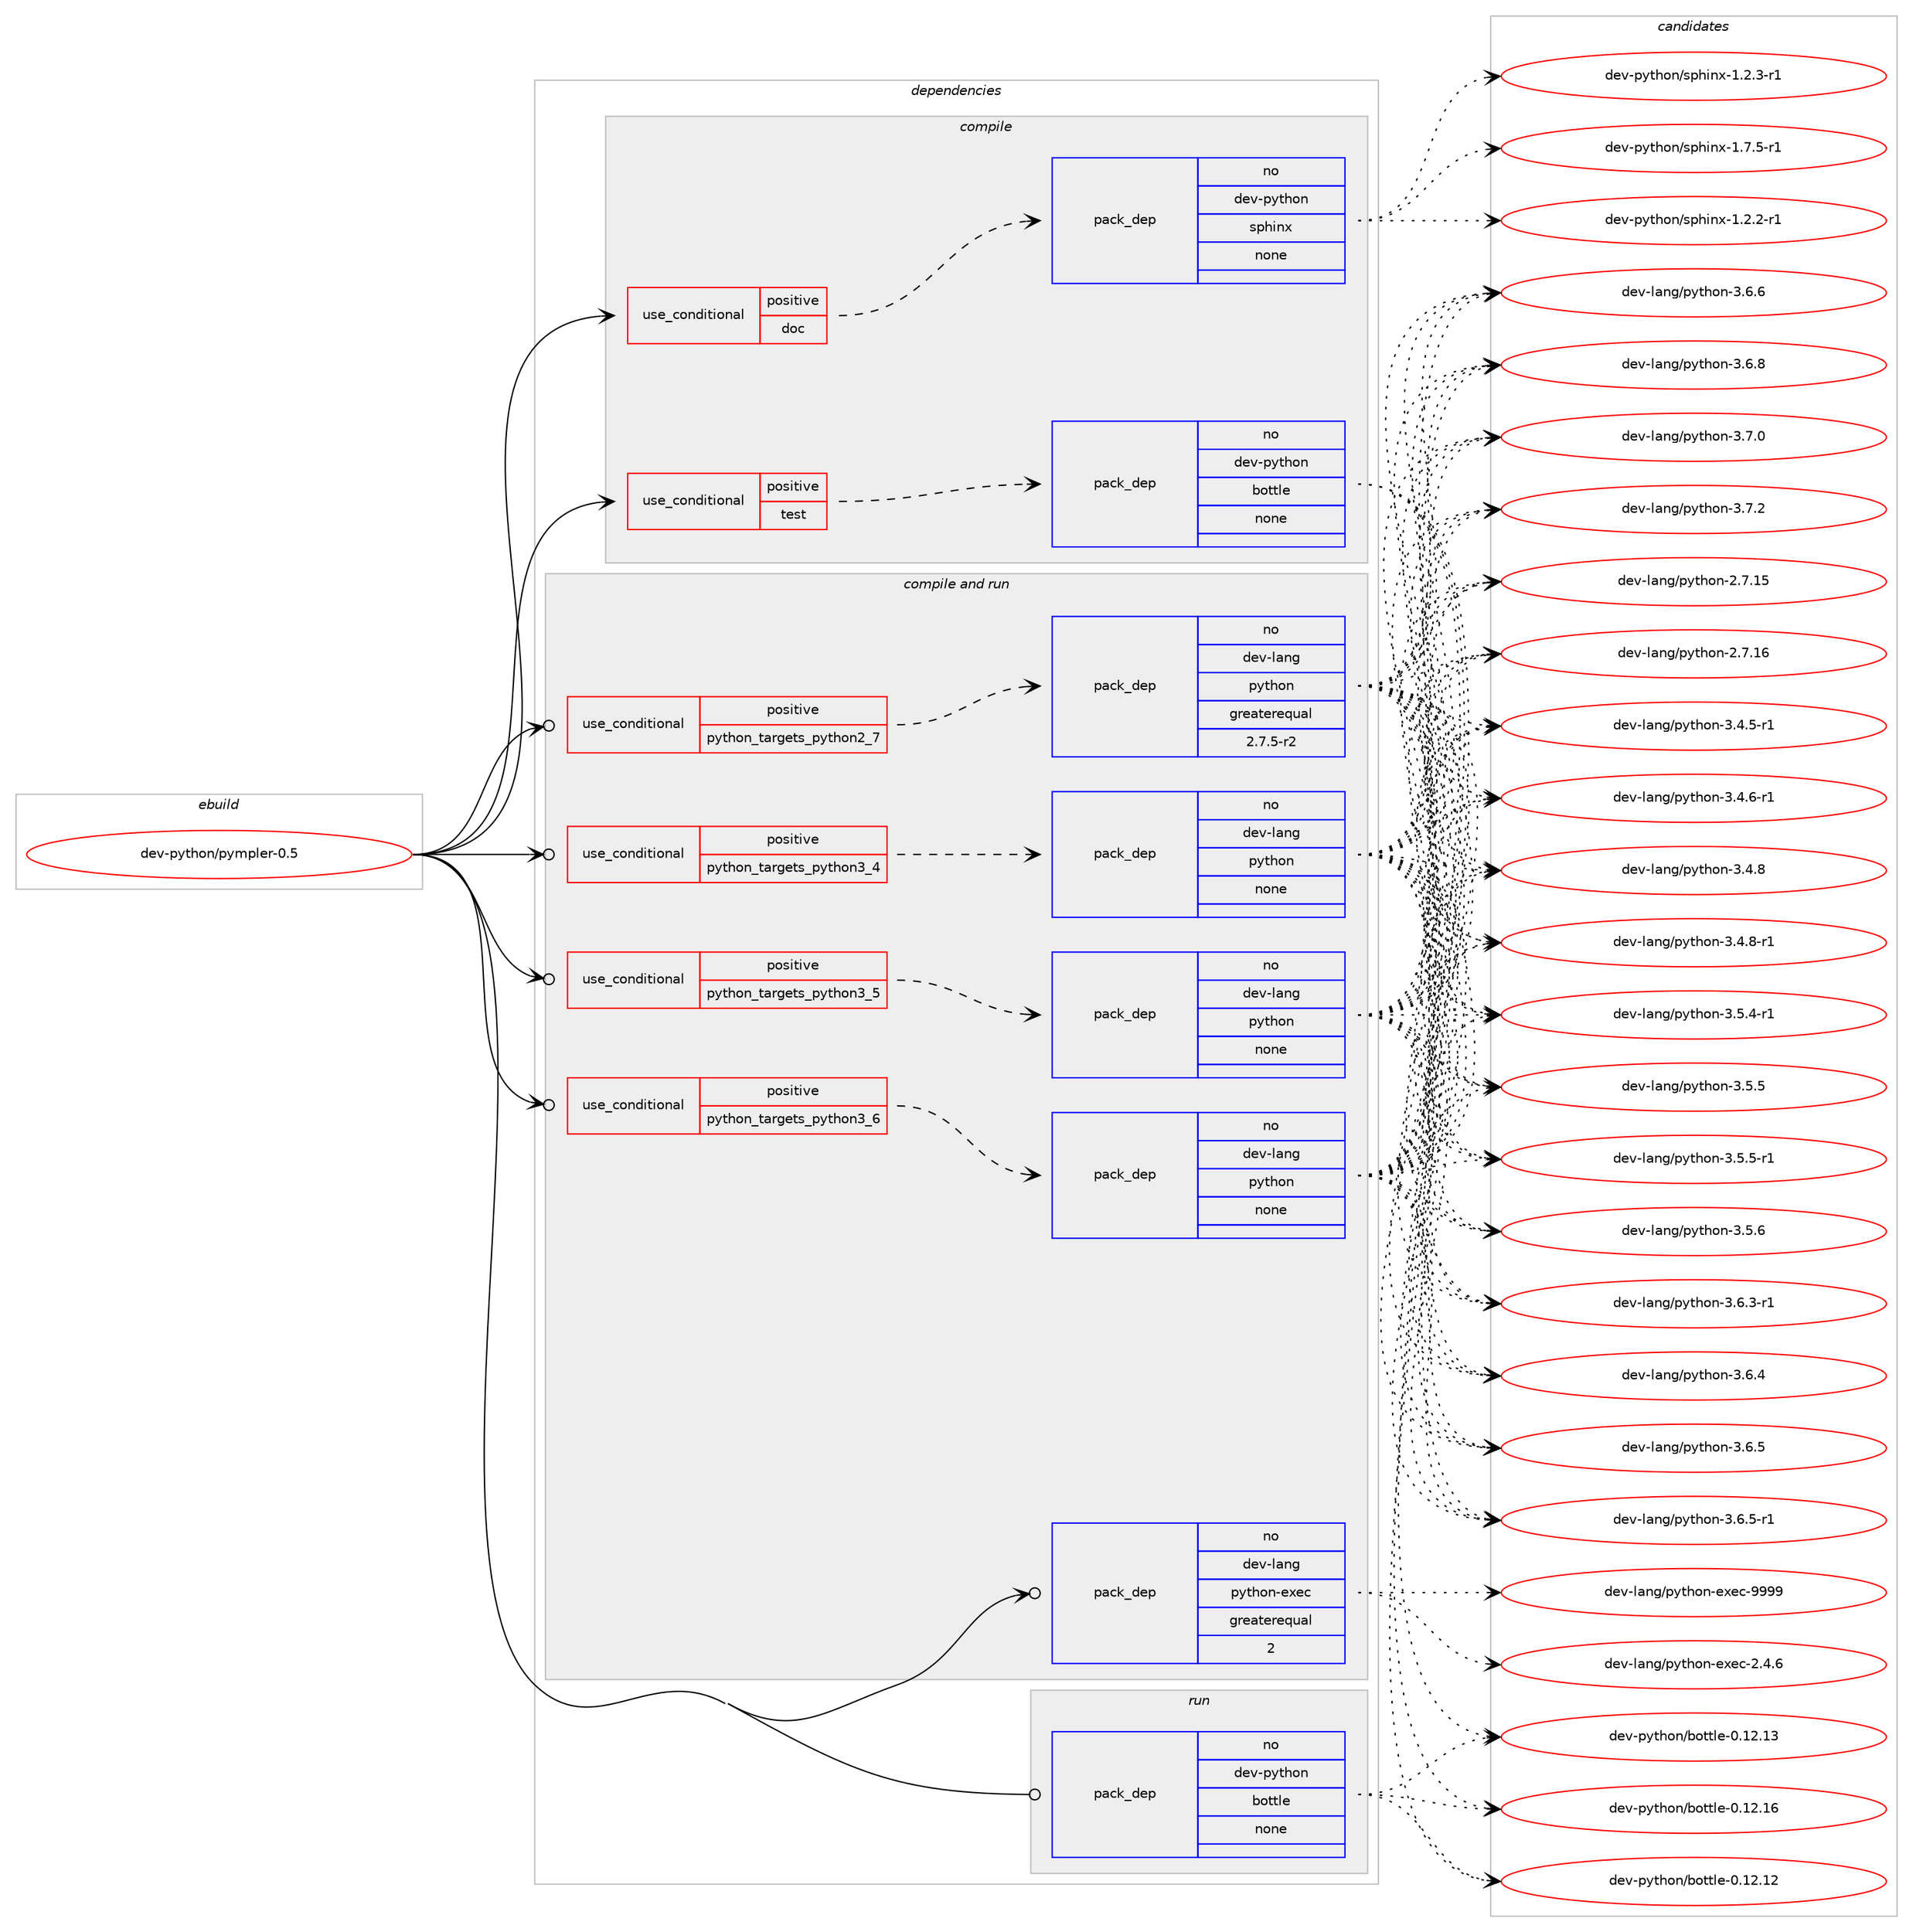 digraph prolog {

# *************
# Graph options
# *************

newrank=true;
concentrate=true;
compound=true;
graph [rankdir=LR,fontname=Helvetica,fontsize=10,ranksep=1.5];#, ranksep=2.5, nodesep=0.2];
edge  [arrowhead=vee];
node  [fontname=Helvetica,fontsize=10];

# **********
# The ebuild
# **********

subgraph cluster_leftcol {
color=gray;
rank=same;
label=<<i>ebuild</i>>;
id [label="dev-python/pympler-0.5", color=red, width=4, href="../dev-python/pympler-0.5.svg"];
}

# ****************
# The dependencies
# ****************

subgraph cluster_midcol {
color=gray;
label=<<i>dependencies</i>>;
subgraph cluster_compile {
fillcolor="#eeeeee";
style=filled;
label=<<i>compile</i>>;
subgraph cond381231 {
dependency1430562 [label=<<TABLE BORDER="0" CELLBORDER="1" CELLSPACING="0" CELLPADDING="4"><TR><TD ROWSPAN="3" CELLPADDING="10">use_conditional</TD></TR><TR><TD>positive</TD></TR><TR><TD>doc</TD></TR></TABLE>>, shape=none, color=red];
subgraph pack1026009 {
dependency1430563 [label=<<TABLE BORDER="0" CELLBORDER="1" CELLSPACING="0" CELLPADDING="4" WIDTH="220"><TR><TD ROWSPAN="6" CELLPADDING="30">pack_dep</TD></TR><TR><TD WIDTH="110">no</TD></TR><TR><TD>dev-python</TD></TR><TR><TD>sphinx</TD></TR><TR><TD>none</TD></TR><TR><TD></TD></TR></TABLE>>, shape=none, color=blue];
}
dependency1430562:e -> dependency1430563:w [weight=20,style="dashed",arrowhead="vee"];
}
id:e -> dependency1430562:w [weight=20,style="solid",arrowhead="vee"];
subgraph cond381232 {
dependency1430564 [label=<<TABLE BORDER="0" CELLBORDER="1" CELLSPACING="0" CELLPADDING="4"><TR><TD ROWSPAN="3" CELLPADDING="10">use_conditional</TD></TR><TR><TD>positive</TD></TR><TR><TD>test</TD></TR></TABLE>>, shape=none, color=red];
subgraph pack1026010 {
dependency1430565 [label=<<TABLE BORDER="0" CELLBORDER="1" CELLSPACING="0" CELLPADDING="4" WIDTH="220"><TR><TD ROWSPAN="6" CELLPADDING="30">pack_dep</TD></TR><TR><TD WIDTH="110">no</TD></TR><TR><TD>dev-python</TD></TR><TR><TD>bottle</TD></TR><TR><TD>none</TD></TR><TR><TD></TD></TR></TABLE>>, shape=none, color=blue];
}
dependency1430564:e -> dependency1430565:w [weight=20,style="dashed",arrowhead="vee"];
}
id:e -> dependency1430564:w [weight=20,style="solid",arrowhead="vee"];
}
subgraph cluster_compileandrun {
fillcolor="#eeeeee";
style=filled;
label=<<i>compile and run</i>>;
subgraph cond381233 {
dependency1430566 [label=<<TABLE BORDER="0" CELLBORDER="1" CELLSPACING="0" CELLPADDING="4"><TR><TD ROWSPAN="3" CELLPADDING="10">use_conditional</TD></TR><TR><TD>positive</TD></TR><TR><TD>python_targets_python2_7</TD></TR></TABLE>>, shape=none, color=red];
subgraph pack1026011 {
dependency1430567 [label=<<TABLE BORDER="0" CELLBORDER="1" CELLSPACING="0" CELLPADDING="4" WIDTH="220"><TR><TD ROWSPAN="6" CELLPADDING="30">pack_dep</TD></TR><TR><TD WIDTH="110">no</TD></TR><TR><TD>dev-lang</TD></TR><TR><TD>python</TD></TR><TR><TD>greaterequal</TD></TR><TR><TD>2.7.5-r2</TD></TR></TABLE>>, shape=none, color=blue];
}
dependency1430566:e -> dependency1430567:w [weight=20,style="dashed",arrowhead="vee"];
}
id:e -> dependency1430566:w [weight=20,style="solid",arrowhead="odotvee"];
subgraph cond381234 {
dependency1430568 [label=<<TABLE BORDER="0" CELLBORDER="1" CELLSPACING="0" CELLPADDING="4"><TR><TD ROWSPAN="3" CELLPADDING="10">use_conditional</TD></TR><TR><TD>positive</TD></TR><TR><TD>python_targets_python3_4</TD></TR></TABLE>>, shape=none, color=red];
subgraph pack1026012 {
dependency1430569 [label=<<TABLE BORDER="0" CELLBORDER="1" CELLSPACING="0" CELLPADDING="4" WIDTH="220"><TR><TD ROWSPAN="6" CELLPADDING="30">pack_dep</TD></TR><TR><TD WIDTH="110">no</TD></TR><TR><TD>dev-lang</TD></TR><TR><TD>python</TD></TR><TR><TD>none</TD></TR><TR><TD></TD></TR></TABLE>>, shape=none, color=blue];
}
dependency1430568:e -> dependency1430569:w [weight=20,style="dashed",arrowhead="vee"];
}
id:e -> dependency1430568:w [weight=20,style="solid",arrowhead="odotvee"];
subgraph cond381235 {
dependency1430570 [label=<<TABLE BORDER="0" CELLBORDER="1" CELLSPACING="0" CELLPADDING="4"><TR><TD ROWSPAN="3" CELLPADDING="10">use_conditional</TD></TR><TR><TD>positive</TD></TR><TR><TD>python_targets_python3_5</TD></TR></TABLE>>, shape=none, color=red];
subgraph pack1026013 {
dependency1430571 [label=<<TABLE BORDER="0" CELLBORDER="1" CELLSPACING="0" CELLPADDING="4" WIDTH="220"><TR><TD ROWSPAN="6" CELLPADDING="30">pack_dep</TD></TR><TR><TD WIDTH="110">no</TD></TR><TR><TD>dev-lang</TD></TR><TR><TD>python</TD></TR><TR><TD>none</TD></TR><TR><TD></TD></TR></TABLE>>, shape=none, color=blue];
}
dependency1430570:e -> dependency1430571:w [weight=20,style="dashed",arrowhead="vee"];
}
id:e -> dependency1430570:w [weight=20,style="solid",arrowhead="odotvee"];
subgraph cond381236 {
dependency1430572 [label=<<TABLE BORDER="0" CELLBORDER="1" CELLSPACING="0" CELLPADDING="4"><TR><TD ROWSPAN="3" CELLPADDING="10">use_conditional</TD></TR><TR><TD>positive</TD></TR><TR><TD>python_targets_python3_6</TD></TR></TABLE>>, shape=none, color=red];
subgraph pack1026014 {
dependency1430573 [label=<<TABLE BORDER="0" CELLBORDER="1" CELLSPACING="0" CELLPADDING="4" WIDTH="220"><TR><TD ROWSPAN="6" CELLPADDING="30">pack_dep</TD></TR><TR><TD WIDTH="110">no</TD></TR><TR><TD>dev-lang</TD></TR><TR><TD>python</TD></TR><TR><TD>none</TD></TR><TR><TD></TD></TR></TABLE>>, shape=none, color=blue];
}
dependency1430572:e -> dependency1430573:w [weight=20,style="dashed",arrowhead="vee"];
}
id:e -> dependency1430572:w [weight=20,style="solid",arrowhead="odotvee"];
subgraph pack1026015 {
dependency1430574 [label=<<TABLE BORDER="0" CELLBORDER="1" CELLSPACING="0" CELLPADDING="4" WIDTH="220"><TR><TD ROWSPAN="6" CELLPADDING="30">pack_dep</TD></TR><TR><TD WIDTH="110">no</TD></TR><TR><TD>dev-lang</TD></TR><TR><TD>python-exec</TD></TR><TR><TD>greaterequal</TD></TR><TR><TD>2</TD></TR></TABLE>>, shape=none, color=blue];
}
id:e -> dependency1430574:w [weight=20,style="solid",arrowhead="odotvee"];
}
subgraph cluster_run {
fillcolor="#eeeeee";
style=filled;
label=<<i>run</i>>;
subgraph pack1026016 {
dependency1430575 [label=<<TABLE BORDER="0" CELLBORDER="1" CELLSPACING="0" CELLPADDING="4" WIDTH="220"><TR><TD ROWSPAN="6" CELLPADDING="30">pack_dep</TD></TR><TR><TD WIDTH="110">no</TD></TR><TR><TD>dev-python</TD></TR><TR><TD>bottle</TD></TR><TR><TD>none</TD></TR><TR><TD></TD></TR></TABLE>>, shape=none, color=blue];
}
id:e -> dependency1430575:w [weight=20,style="solid",arrowhead="odot"];
}
}

# **************
# The candidates
# **************

subgraph cluster_choices {
rank=same;
color=gray;
label=<<i>candidates</i>>;

subgraph choice1026009 {
color=black;
nodesep=1;
choice10010111845112121116104111110471151121041051101204549465046504511449 [label="dev-python/sphinx-1.2.2-r1", color=red, width=4,href="../dev-python/sphinx-1.2.2-r1.svg"];
choice10010111845112121116104111110471151121041051101204549465046514511449 [label="dev-python/sphinx-1.2.3-r1", color=red, width=4,href="../dev-python/sphinx-1.2.3-r1.svg"];
choice10010111845112121116104111110471151121041051101204549465546534511449 [label="dev-python/sphinx-1.7.5-r1", color=red, width=4,href="../dev-python/sphinx-1.7.5-r1.svg"];
dependency1430563:e -> choice10010111845112121116104111110471151121041051101204549465046504511449:w [style=dotted,weight="100"];
dependency1430563:e -> choice10010111845112121116104111110471151121041051101204549465046514511449:w [style=dotted,weight="100"];
dependency1430563:e -> choice10010111845112121116104111110471151121041051101204549465546534511449:w [style=dotted,weight="100"];
}
subgraph choice1026010 {
color=black;
nodesep=1;
choice1001011184511212111610411111047981111161161081014548464950464950 [label="dev-python/bottle-0.12.12", color=red, width=4,href="../dev-python/bottle-0.12.12.svg"];
choice1001011184511212111610411111047981111161161081014548464950464951 [label="dev-python/bottle-0.12.13", color=red, width=4,href="../dev-python/bottle-0.12.13.svg"];
choice1001011184511212111610411111047981111161161081014548464950464954 [label="dev-python/bottle-0.12.16", color=red, width=4,href="../dev-python/bottle-0.12.16.svg"];
dependency1430565:e -> choice1001011184511212111610411111047981111161161081014548464950464950:w [style=dotted,weight="100"];
dependency1430565:e -> choice1001011184511212111610411111047981111161161081014548464950464951:w [style=dotted,weight="100"];
dependency1430565:e -> choice1001011184511212111610411111047981111161161081014548464950464954:w [style=dotted,weight="100"];
}
subgraph choice1026011 {
color=black;
nodesep=1;
choice10010111845108971101034711212111610411111045504655464953 [label="dev-lang/python-2.7.15", color=red, width=4,href="../dev-lang/python-2.7.15.svg"];
choice10010111845108971101034711212111610411111045504655464954 [label="dev-lang/python-2.7.16", color=red, width=4,href="../dev-lang/python-2.7.16.svg"];
choice1001011184510897110103471121211161041111104551465246534511449 [label="dev-lang/python-3.4.5-r1", color=red, width=4,href="../dev-lang/python-3.4.5-r1.svg"];
choice1001011184510897110103471121211161041111104551465246544511449 [label="dev-lang/python-3.4.6-r1", color=red, width=4,href="../dev-lang/python-3.4.6-r1.svg"];
choice100101118451089711010347112121116104111110455146524656 [label="dev-lang/python-3.4.8", color=red, width=4,href="../dev-lang/python-3.4.8.svg"];
choice1001011184510897110103471121211161041111104551465246564511449 [label="dev-lang/python-3.4.8-r1", color=red, width=4,href="../dev-lang/python-3.4.8-r1.svg"];
choice1001011184510897110103471121211161041111104551465346524511449 [label="dev-lang/python-3.5.4-r1", color=red, width=4,href="../dev-lang/python-3.5.4-r1.svg"];
choice100101118451089711010347112121116104111110455146534653 [label="dev-lang/python-3.5.5", color=red, width=4,href="../dev-lang/python-3.5.5.svg"];
choice1001011184510897110103471121211161041111104551465346534511449 [label="dev-lang/python-3.5.5-r1", color=red, width=4,href="../dev-lang/python-3.5.5-r1.svg"];
choice100101118451089711010347112121116104111110455146534654 [label="dev-lang/python-3.5.6", color=red, width=4,href="../dev-lang/python-3.5.6.svg"];
choice1001011184510897110103471121211161041111104551465446514511449 [label="dev-lang/python-3.6.3-r1", color=red, width=4,href="../dev-lang/python-3.6.3-r1.svg"];
choice100101118451089711010347112121116104111110455146544652 [label="dev-lang/python-3.6.4", color=red, width=4,href="../dev-lang/python-3.6.4.svg"];
choice100101118451089711010347112121116104111110455146544653 [label="dev-lang/python-3.6.5", color=red, width=4,href="../dev-lang/python-3.6.5.svg"];
choice1001011184510897110103471121211161041111104551465446534511449 [label="dev-lang/python-3.6.5-r1", color=red, width=4,href="../dev-lang/python-3.6.5-r1.svg"];
choice100101118451089711010347112121116104111110455146544654 [label="dev-lang/python-3.6.6", color=red, width=4,href="../dev-lang/python-3.6.6.svg"];
choice100101118451089711010347112121116104111110455146544656 [label="dev-lang/python-3.6.8", color=red, width=4,href="../dev-lang/python-3.6.8.svg"];
choice100101118451089711010347112121116104111110455146554648 [label="dev-lang/python-3.7.0", color=red, width=4,href="../dev-lang/python-3.7.0.svg"];
choice100101118451089711010347112121116104111110455146554650 [label="dev-lang/python-3.7.2", color=red, width=4,href="../dev-lang/python-3.7.2.svg"];
dependency1430567:e -> choice10010111845108971101034711212111610411111045504655464953:w [style=dotted,weight="100"];
dependency1430567:e -> choice10010111845108971101034711212111610411111045504655464954:w [style=dotted,weight="100"];
dependency1430567:e -> choice1001011184510897110103471121211161041111104551465246534511449:w [style=dotted,weight="100"];
dependency1430567:e -> choice1001011184510897110103471121211161041111104551465246544511449:w [style=dotted,weight="100"];
dependency1430567:e -> choice100101118451089711010347112121116104111110455146524656:w [style=dotted,weight="100"];
dependency1430567:e -> choice1001011184510897110103471121211161041111104551465246564511449:w [style=dotted,weight="100"];
dependency1430567:e -> choice1001011184510897110103471121211161041111104551465346524511449:w [style=dotted,weight="100"];
dependency1430567:e -> choice100101118451089711010347112121116104111110455146534653:w [style=dotted,weight="100"];
dependency1430567:e -> choice1001011184510897110103471121211161041111104551465346534511449:w [style=dotted,weight="100"];
dependency1430567:e -> choice100101118451089711010347112121116104111110455146534654:w [style=dotted,weight="100"];
dependency1430567:e -> choice1001011184510897110103471121211161041111104551465446514511449:w [style=dotted,weight="100"];
dependency1430567:e -> choice100101118451089711010347112121116104111110455146544652:w [style=dotted,weight="100"];
dependency1430567:e -> choice100101118451089711010347112121116104111110455146544653:w [style=dotted,weight="100"];
dependency1430567:e -> choice1001011184510897110103471121211161041111104551465446534511449:w [style=dotted,weight="100"];
dependency1430567:e -> choice100101118451089711010347112121116104111110455146544654:w [style=dotted,weight="100"];
dependency1430567:e -> choice100101118451089711010347112121116104111110455146544656:w [style=dotted,weight="100"];
dependency1430567:e -> choice100101118451089711010347112121116104111110455146554648:w [style=dotted,weight="100"];
dependency1430567:e -> choice100101118451089711010347112121116104111110455146554650:w [style=dotted,weight="100"];
}
subgraph choice1026012 {
color=black;
nodesep=1;
choice10010111845108971101034711212111610411111045504655464953 [label="dev-lang/python-2.7.15", color=red, width=4,href="../dev-lang/python-2.7.15.svg"];
choice10010111845108971101034711212111610411111045504655464954 [label="dev-lang/python-2.7.16", color=red, width=4,href="../dev-lang/python-2.7.16.svg"];
choice1001011184510897110103471121211161041111104551465246534511449 [label="dev-lang/python-3.4.5-r1", color=red, width=4,href="../dev-lang/python-3.4.5-r1.svg"];
choice1001011184510897110103471121211161041111104551465246544511449 [label="dev-lang/python-3.4.6-r1", color=red, width=4,href="../dev-lang/python-3.4.6-r1.svg"];
choice100101118451089711010347112121116104111110455146524656 [label="dev-lang/python-3.4.8", color=red, width=4,href="../dev-lang/python-3.4.8.svg"];
choice1001011184510897110103471121211161041111104551465246564511449 [label="dev-lang/python-3.4.8-r1", color=red, width=4,href="../dev-lang/python-3.4.8-r1.svg"];
choice1001011184510897110103471121211161041111104551465346524511449 [label="dev-lang/python-3.5.4-r1", color=red, width=4,href="../dev-lang/python-3.5.4-r1.svg"];
choice100101118451089711010347112121116104111110455146534653 [label="dev-lang/python-3.5.5", color=red, width=4,href="../dev-lang/python-3.5.5.svg"];
choice1001011184510897110103471121211161041111104551465346534511449 [label="dev-lang/python-3.5.5-r1", color=red, width=4,href="../dev-lang/python-3.5.5-r1.svg"];
choice100101118451089711010347112121116104111110455146534654 [label="dev-lang/python-3.5.6", color=red, width=4,href="../dev-lang/python-3.5.6.svg"];
choice1001011184510897110103471121211161041111104551465446514511449 [label="dev-lang/python-3.6.3-r1", color=red, width=4,href="../dev-lang/python-3.6.3-r1.svg"];
choice100101118451089711010347112121116104111110455146544652 [label="dev-lang/python-3.6.4", color=red, width=4,href="../dev-lang/python-3.6.4.svg"];
choice100101118451089711010347112121116104111110455146544653 [label="dev-lang/python-3.6.5", color=red, width=4,href="../dev-lang/python-3.6.5.svg"];
choice1001011184510897110103471121211161041111104551465446534511449 [label="dev-lang/python-3.6.5-r1", color=red, width=4,href="../dev-lang/python-3.6.5-r1.svg"];
choice100101118451089711010347112121116104111110455146544654 [label="dev-lang/python-3.6.6", color=red, width=4,href="../dev-lang/python-3.6.6.svg"];
choice100101118451089711010347112121116104111110455146544656 [label="dev-lang/python-3.6.8", color=red, width=4,href="../dev-lang/python-3.6.8.svg"];
choice100101118451089711010347112121116104111110455146554648 [label="dev-lang/python-3.7.0", color=red, width=4,href="../dev-lang/python-3.7.0.svg"];
choice100101118451089711010347112121116104111110455146554650 [label="dev-lang/python-3.7.2", color=red, width=4,href="../dev-lang/python-3.7.2.svg"];
dependency1430569:e -> choice10010111845108971101034711212111610411111045504655464953:w [style=dotted,weight="100"];
dependency1430569:e -> choice10010111845108971101034711212111610411111045504655464954:w [style=dotted,weight="100"];
dependency1430569:e -> choice1001011184510897110103471121211161041111104551465246534511449:w [style=dotted,weight="100"];
dependency1430569:e -> choice1001011184510897110103471121211161041111104551465246544511449:w [style=dotted,weight="100"];
dependency1430569:e -> choice100101118451089711010347112121116104111110455146524656:w [style=dotted,weight="100"];
dependency1430569:e -> choice1001011184510897110103471121211161041111104551465246564511449:w [style=dotted,weight="100"];
dependency1430569:e -> choice1001011184510897110103471121211161041111104551465346524511449:w [style=dotted,weight="100"];
dependency1430569:e -> choice100101118451089711010347112121116104111110455146534653:w [style=dotted,weight="100"];
dependency1430569:e -> choice1001011184510897110103471121211161041111104551465346534511449:w [style=dotted,weight="100"];
dependency1430569:e -> choice100101118451089711010347112121116104111110455146534654:w [style=dotted,weight="100"];
dependency1430569:e -> choice1001011184510897110103471121211161041111104551465446514511449:w [style=dotted,weight="100"];
dependency1430569:e -> choice100101118451089711010347112121116104111110455146544652:w [style=dotted,weight="100"];
dependency1430569:e -> choice100101118451089711010347112121116104111110455146544653:w [style=dotted,weight="100"];
dependency1430569:e -> choice1001011184510897110103471121211161041111104551465446534511449:w [style=dotted,weight="100"];
dependency1430569:e -> choice100101118451089711010347112121116104111110455146544654:w [style=dotted,weight="100"];
dependency1430569:e -> choice100101118451089711010347112121116104111110455146544656:w [style=dotted,weight="100"];
dependency1430569:e -> choice100101118451089711010347112121116104111110455146554648:w [style=dotted,weight="100"];
dependency1430569:e -> choice100101118451089711010347112121116104111110455146554650:w [style=dotted,weight="100"];
}
subgraph choice1026013 {
color=black;
nodesep=1;
choice10010111845108971101034711212111610411111045504655464953 [label="dev-lang/python-2.7.15", color=red, width=4,href="../dev-lang/python-2.7.15.svg"];
choice10010111845108971101034711212111610411111045504655464954 [label="dev-lang/python-2.7.16", color=red, width=4,href="../dev-lang/python-2.7.16.svg"];
choice1001011184510897110103471121211161041111104551465246534511449 [label="dev-lang/python-3.4.5-r1", color=red, width=4,href="../dev-lang/python-3.4.5-r1.svg"];
choice1001011184510897110103471121211161041111104551465246544511449 [label="dev-lang/python-3.4.6-r1", color=red, width=4,href="../dev-lang/python-3.4.6-r1.svg"];
choice100101118451089711010347112121116104111110455146524656 [label="dev-lang/python-3.4.8", color=red, width=4,href="../dev-lang/python-3.4.8.svg"];
choice1001011184510897110103471121211161041111104551465246564511449 [label="dev-lang/python-3.4.8-r1", color=red, width=4,href="../dev-lang/python-3.4.8-r1.svg"];
choice1001011184510897110103471121211161041111104551465346524511449 [label="dev-lang/python-3.5.4-r1", color=red, width=4,href="../dev-lang/python-3.5.4-r1.svg"];
choice100101118451089711010347112121116104111110455146534653 [label="dev-lang/python-3.5.5", color=red, width=4,href="../dev-lang/python-3.5.5.svg"];
choice1001011184510897110103471121211161041111104551465346534511449 [label="dev-lang/python-3.5.5-r1", color=red, width=4,href="../dev-lang/python-3.5.5-r1.svg"];
choice100101118451089711010347112121116104111110455146534654 [label="dev-lang/python-3.5.6", color=red, width=4,href="../dev-lang/python-3.5.6.svg"];
choice1001011184510897110103471121211161041111104551465446514511449 [label="dev-lang/python-3.6.3-r1", color=red, width=4,href="../dev-lang/python-3.6.3-r1.svg"];
choice100101118451089711010347112121116104111110455146544652 [label="dev-lang/python-3.6.4", color=red, width=4,href="../dev-lang/python-3.6.4.svg"];
choice100101118451089711010347112121116104111110455146544653 [label="dev-lang/python-3.6.5", color=red, width=4,href="../dev-lang/python-3.6.5.svg"];
choice1001011184510897110103471121211161041111104551465446534511449 [label="dev-lang/python-3.6.5-r1", color=red, width=4,href="../dev-lang/python-3.6.5-r1.svg"];
choice100101118451089711010347112121116104111110455146544654 [label="dev-lang/python-3.6.6", color=red, width=4,href="../dev-lang/python-3.6.6.svg"];
choice100101118451089711010347112121116104111110455146544656 [label="dev-lang/python-3.6.8", color=red, width=4,href="../dev-lang/python-3.6.8.svg"];
choice100101118451089711010347112121116104111110455146554648 [label="dev-lang/python-3.7.0", color=red, width=4,href="../dev-lang/python-3.7.0.svg"];
choice100101118451089711010347112121116104111110455146554650 [label="dev-lang/python-3.7.2", color=red, width=4,href="../dev-lang/python-3.7.2.svg"];
dependency1430571:e -> choice10010111845108971101034711212111610411111045504655464953:w [style=dotted,weight="100"];
dependency1430571:e -> choice10010111845108971101034711212111610411111045504655464954:w [style=dotted,weight="100"];
dependency1430571:e -> choice1001011184510897110103471121211161041111104551465246534511449:w [style=dotted,weight="100"];
dependency1430571:e -> choice1001011184510897110103471121211161041111104551465246544511449:w [style=dotted,weight="100"];
dependency1430571:e -> choice100101118451089711010347112121116104111110455146524656:w [style=dotted,weight="100"];
dependency1430571:e -> choice1001011184510897110103471121211161041111104551465246564511449:w [style=dotted,weight="100"];
dependency1430571:e -> choice1001011184510897110103471121211161041111104551465346524511449:w [style=dotted,weight="100"];
dependency1430571:e -> choice100101118451089711010347112121116104111110455146534653:w [style=dotted,weight="100"];
dependency1430571:e -> choice1001011184510897110103471121211161041111104551465346534511449:w [style=dotted,weight="100"];
dependency1430571:e -> choice100101118451089711010347112121116104111110455146534654:w [style=dotted,weight="100"];
dependency1430571:e -> choice1001011184510897110103471121211161041111104551465446514511449:w [style=dotted,weight="100"];
dependency1430571:e -> choice100101118451089711010347112121116104111110455146544652:w [style=dotted,weight="100"];
dependency1430571:e -> choice100101118451089711010347112121116104111110455146544653:w [style=dotted,weight="100"];
dependency1430571:e -> choice1001011184510897110103471121211161041111104551465446534511449:w [style=dotted,weight="100"];
dependency1430571:e -> choice100101118451089711010347112121116104111110455146544654:w [style=dotted,weight="100"];
dependency1430571:e -> choice100101118451089711010347112121116104111110455146544656:w [style=dotted,weight="100"];
dependency1430571:e -> choice100101118451089711010347112121116104111110455146554648:w [style=dotted,weight="100"];
dependency1430571:e -> choice100101118451089711010347112121116104111110455146554650:w [style=dotted,weight="100"];
}
subgraph choice1026014 {
color=black;
nodesep=1;
choice10010111845108971101034711212111610411111045504655464953 [label="dev-lang/python-2.7.15", color=red, width=4,href="../dev-lang/python-2.7.15.svg"];
choice10010111845108971101034711212111610411111045504655464954 [label="dev-lang/python-2.7.16", color=red, width=4,href="../dev-lang/python-2.7.16.svg"];
choice1001011184510897110103471121211161041111104551465246534511449 [label="dev-lang/python-3.4.5-r1", color=red, width=4,href="../dev-lang/python-3.4.5-r1.svg"];
choice1001011184510897110103471121211161041111104551465246544511449 [label="dev-lang/python-3.4.6-r1", color=red, width=4,href="../dev-lang/python-3.4.6-r1.svg"];
choice100101118451089711010347112121116104111110455146524656 [label="dev-lang/python-3.4.8", color=red, width=4,href="../dev-lang/python-3.4.8.svg"];
choice1001011184510897110103471121211161041111104551465246564511449 [label="dev-lang/python-3.4.8-r1", color=red, width=4,href="../dev-lang/python-3.4.8-r1.svg"];
choice1001011184510897110103471121211161041111104551465346524511449 [label="dev-lang/python-3.5.4-r1", color=red, width=4,href="../dev-lang/python-3.5.4-r1.svg"];
choice100101118451089711010347112121116104111110455146534653 [label="dev-lang/python-3.5.5", color=red, width=4,href="../dev-lang/python-3.5.5.svg"];
choice1001011184510897110103471121211161041111104551465346534511449 [label="dev-lang/python-3.5.5-r1", color=red, width=4,href="../dev-lang/python-3.5.5-r1.svg"];
choice100101118451089711010347112121116104111110455146534654 [label="dev-lang/python-3.5.6", color=red, width=4,href="../dev-lang/python-3.5.6.svg"];
choice1001011184510897110103471121211161041111104551465446514511449 [label="dev-lang/python-3.6.3-r1", color=red, width=4,href="../dev-lang/python-3.6.3-r1.svg"];
choice100101118451089711010347112121116104111110455146544652 [label="dev-lang/python-3.6.4", color=red, width=4,href="../dev-lang/python-3.6.4.svg"];
choice100101118451089711010347112121116104111110455146544653 [label="dev-lang/python-3.6.5", color=red, width=4,href="../dev-lang/python-3.6.5.svg"];
choice1001011184510897110103471121211161041111104551465446534511449 [label="dev-lang/python-3.6.5-r1", color=red, width=4,href="../dev-lang/python-3.6.5-r1.svg"];
choice100101118451089711010347112121116104111110455146544654 [label="dev-lang/python-3.6.6", color=red, width=4,href="../dev-lang/python-3.6.6.svg"];
choice100101118451089711010347112121116104111110455146544656 [label="dev-lang/python-3.6.8", color=red, width=4,href="../dev-lang/python-3.6.8.svg"];
choice100101118451089711010347112121116104111110455146554648 [label="dev-lang/python-3.7.0", color=red, width=4,href="../dev-lang/python-3.7.0.svg"];
choice100101118451089711010347112121116104111110455146554650 [label="dev-lang/python-3.7.2", color=red, width=4,href="../dev-lang/python-3.7.2.svg"];
dependency1430573:e -> choice10010111845108971101034711212111610411111045504655464953:w [style=dotted,weight="100"];
dependency1430573:e -> choice10010111845108971101034711212111610411111045504655464954:w [style=dotted,weight="100"];
dependency1430573:e -> choice1001011184510897110103471121211161041111104551465246534511449:w [style=dotted,weight="100"];
dependency1430573:e -> choice1001011184510897110103471121211161041111104551465246544511449:w [style=dotted,weight="100"];
dependency1430573:e -> choice100101118451089711010347112121116104111110455146524656:w [style=dotted,weight="100"];
dependency1430573:e -> choice1001011184510897110103471121211161041111104551465246564511449:w [style=dotted,weight="100"];
dependency1430573:e -> choice1001011184510897110103471121211161041111104551465346524511449:w [style=dotted,weight="100"];
dependency1430573:e -> choice100101118451089711010347112121116104111110455146534653:w [style=dotted,weight="100"];
dependency1430573:e -> choice1001011184510897110103471121211161041111104551465346534511449:w [style=dotted,weight="100"];
dependency1430573:e -> choice100101118451089711010347112121116104111110455146534654:w [style=dotted,weight="100"];
dependency1430573:e -> choice1001011184510897110103471121211161041111104551465446514511449:w [style=dotted,weight="100"];
dependency1430573:e -> choice100101118451089711010347112121116104111110455146544652:w [style=dotted,weight="100"];
dependency1430573:e -> choice100101118451089711010347112121116104111110455146544653:w [style=dotted,weight="100"];
dependency1430573:e -> choice1001011184510897110103471121211161041111104551465446534511449:w [style=dotted,weight="100"];
dependency1430573:e -> choice100101118451089711010347112121116104111110455146544654:w [style=dotted,weight="100"];
dependency1430573:e -> choice100101118451089711010347112121116104111110455146544656:w [style=dotted,weight="100"];
dependency1430573:e -> choice100101118451089711010347112121116104111110455146554648:w [style=dotted,weight="100"];
dependency1430573:e -> choice100101118451089711010347112121116104111110455146554650:w [style=dotted,weight="100"];
}
subgraph choice1026015 {
color=black;
nodesep=1;
choice1001011184510897110103471121211161041111104510112010199455046524654 [label="dev-lang/python-exec-2.4.6", color=red, width=4,href="../dev-lang/python-exec-2.4.6.svg"];
choice10010111845108971101034711212111610411111045101120101994557575757 [label="dev-lang/python-exec-9999", color=red, width=4,href="../dev-lang/python-exec-9999.svg"];
dependency1430574:e -> choice1001011184510897110103471121211161041111104510112010199455046524654:w [style=dotted,weight="100"];
dependency1430574:e -> choice10010111845108971101034711212111610411111045101120101994557575757:w [style=dotted,weight="100"];
}
subgraph choice1026016 {
color=black;
nodesep=1;
choice1001011184511212111610411111047981111161161081014548464950464950 [label="dev-python/bottle-0.12.12", color=red, width=4,href="../dev-python/bottle-0.12.12.svg"];
choice1001011184511212111610411111047981111161161081014548464950464951 [label="dev-python/bottle-0.12.13", color=red, width=4,href="../dev-python/bottle-0.12.13.svg"];
choice1001011184511212111610411111047981111161161081014548464950464954 [label="dev-python/bottle-0.12.16", color=red, width=4,href="../dev-python/bottle-0.12.16.svg"];
dependency1430575:e -> choice1001011184511212111610411111047981111161161081014548464950464950:w [style=dotted,weight="100"];
dependency1430575:e -> choice1001011184511212111610411111047981111161161081014548464950464951:w [style=dotted,weight="100"];
dependency1430575:e -> choice1001011184511212111610411111047981111161161081014548464950464954:w [style=dotted,weight="100"];
}
}

}
